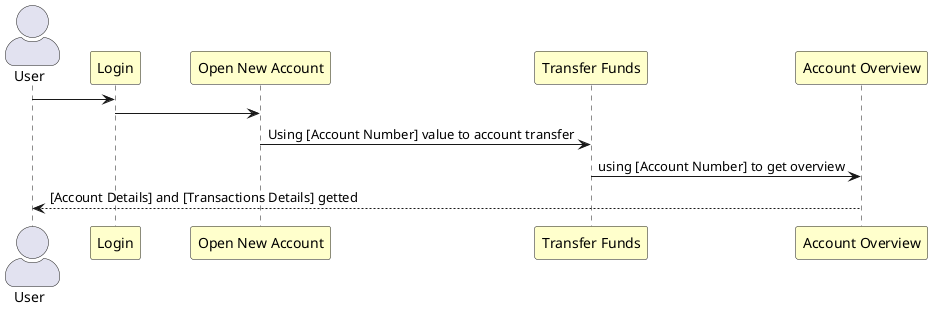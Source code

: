 @startuml ACCOUNT_OVERVIEW_TO_NEW_ACCOUNT

!pragma teoz true
skinparam ParticipantPadding 20
skinparam BoxPadding 10
skinparam actorStyle awesome

actor "User" as user
participant "Login" as login #BUSINESS
participant "Open New Account" as open_account #BUSINESS
participant "Transfer Funds" as transfer #BUSINESS
participant "Account Overview" as overview #BUSINESS

user -> login
login -> open_account
open_account -> transfer: Using [Account Number] value to account transfer
transfer -> overview: using [Account Number] to get overview
overview --> user: [Account Details] and [Transactions Details] getted
@enduml
